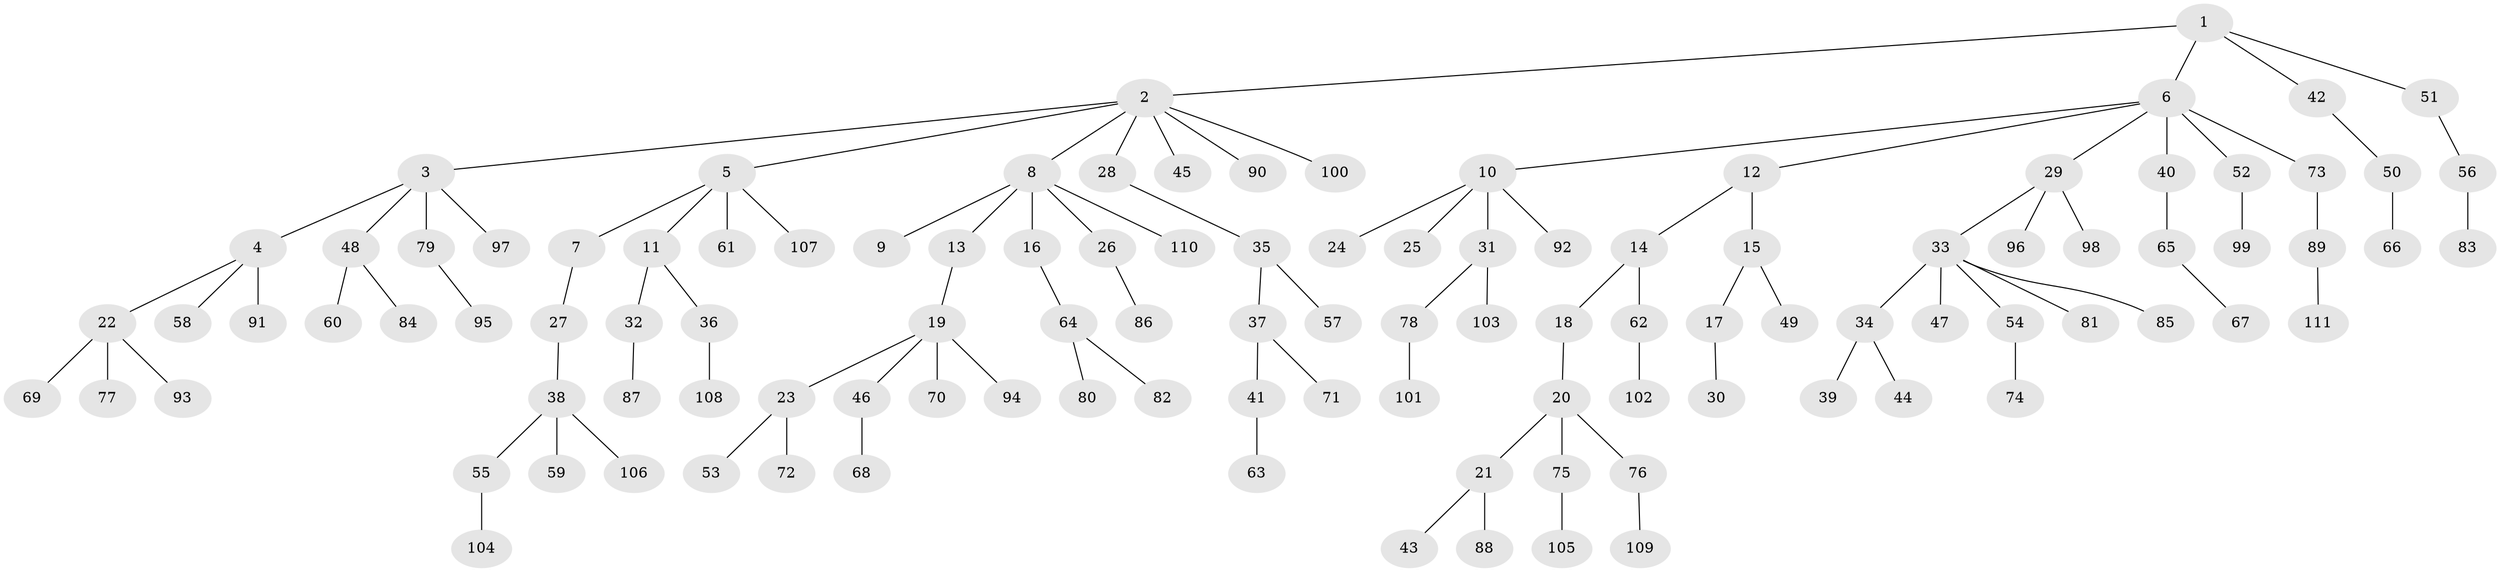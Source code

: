 // coarse degree distribution, {4: 0.02564102564102564, 8: 0.01282051282051282, 5: 0.0641025641025641, 3: 0.08974358974358974, 6: 0.02564102564102564, 7: 0.01282051282051282, 2: 0.16666666666666666, 1: 0.6025641025641025}
// Generated by graph-tools (version 1.1) at 2025/52/02/27/25 19:52:13]
// undirected, 111 vertices, 110 edges
graph export_dot {
graph [start="1"]
  node [color=gray90,style=filled];
  1;
  2;
  3;
  4;
  5;
  6;
  7;
  8;
  9;
  10;
  11;
  12;
  13;
  14;
  15;
  16;
  17;
  18;
  19;
  20;
  21;
  22;
  23;
  24;
  25;
  26;
  27;
  28;
  29;
  30;
  31;
  32;
  33;
  34;
  35;
  36;
  37;
  38;
  39;
  40;
  41;
  42;
  43;
  44;
  45;
  46;
  47;
  48;
  49;
  50;
  51;
  52;
  53;
  54;
  55;
  56;
  57;
  58;
  59;
  60;
  61;
  62;
  63;
  64;
  65;
  66;
  67;
  68;
  69;
  70;
  71;
  72;
  73;
  74;
  75;
  76;
  77;
  78;
  79;
  80;
  81;
  82;
  83;
  84;
  85;
  86;
  87;
  88;
  89;
  90;
  91;
  92;
  93;
  94;
  95;
  96;
  97;
  98;
  99;
  100;
  101;
  102;
  103;
  104;
  105;
  106;
  107;
  108;
  109;
  110;
  111;
  1 -- 2;
  1 -- 6;
  1 -- 42;
  1 -- 51;
  2 -- 3;
  2 -- 5;
  2 -- 8;
  2 -- 28;
  2 -- 45;
  2 -- 90;
  2 -- 100;
  3 -- 4;
  3 -- 48;
  3 -- 79;
  3 -- 97;
  4 -- 22;
  4 -- 58;
  4 -- 91;
  5 -- 7;
  5 -- 11;
  5 -- 61;
  5 -- 107;
  6 -- 10;
  6 -- 12;
  6 -- 29;
  6 -- 40;
  6 -- 52;
  6 -- 73;
  7 -- 27;
  8 -- 9;
  8 -- 13;
  8 -- 16;
  8 -- 26;
  8 -- 110;
  10 -- 24;
  10 -- 25;
  10 -- 31;
  10 -- 92;
  11 -- 32;
  11 -- 36;
  12 -- 14;
  12 -- 15;
  13 -- 19;
  14 -- 18;
  14 -- 62;
  15 -- 17;
  15 -- 49;
  16 -- 64;
  17 -- 30;
  18 -- 20;
  19 -- 23;
  19 -- 46;
  19 -- 70;
  19 -- 94;
  20 -- 21;
  20 -- 75;
  20 -- 76;
  21 -- 43;
  21 -- 88;
  22 -- 69;
  22 -- 77;
  22 -- 93;
  23 -- 53;
  23 -- 72;
  26 -- 86;
  27 -- 38;
  28 -- 35;
  29 -- 33;
  29 -- 96;
  29 -- 98;
  31 -- 78;
  31 -- 103;
  32 -- 87;
  33 -- 34;
  33 -- 47;
  33 -- 54;
  33 -- 81;
  33 -- 85;
  34 -- 39;
  34 -- 44;
  35 -- 37;
  35 -- 57;
  36 -- 108;
  37 -- 41;
  37 -- 71;
  38 -- 55;
  38 -- 59;
  38 -- 106;
  40 -- 65;
  41 -- 63;
  42 -- 50;
  46 -- 68;
  48 -- 60;
  48 -- 84;
  50 -- 66;
  51 -- 56;
  52 -- 99;
  54 -- 74;
  55 -- 104;
  56 -- 83;
  62 -- 102;
  64 -- 80;
  64 -- 82;
  65 -- 67;
  73 -- 89;
  75 -- 105;
  76 -- 109;
  78 -- 101;
  79 -- 95;
  89 -- 111;
}
